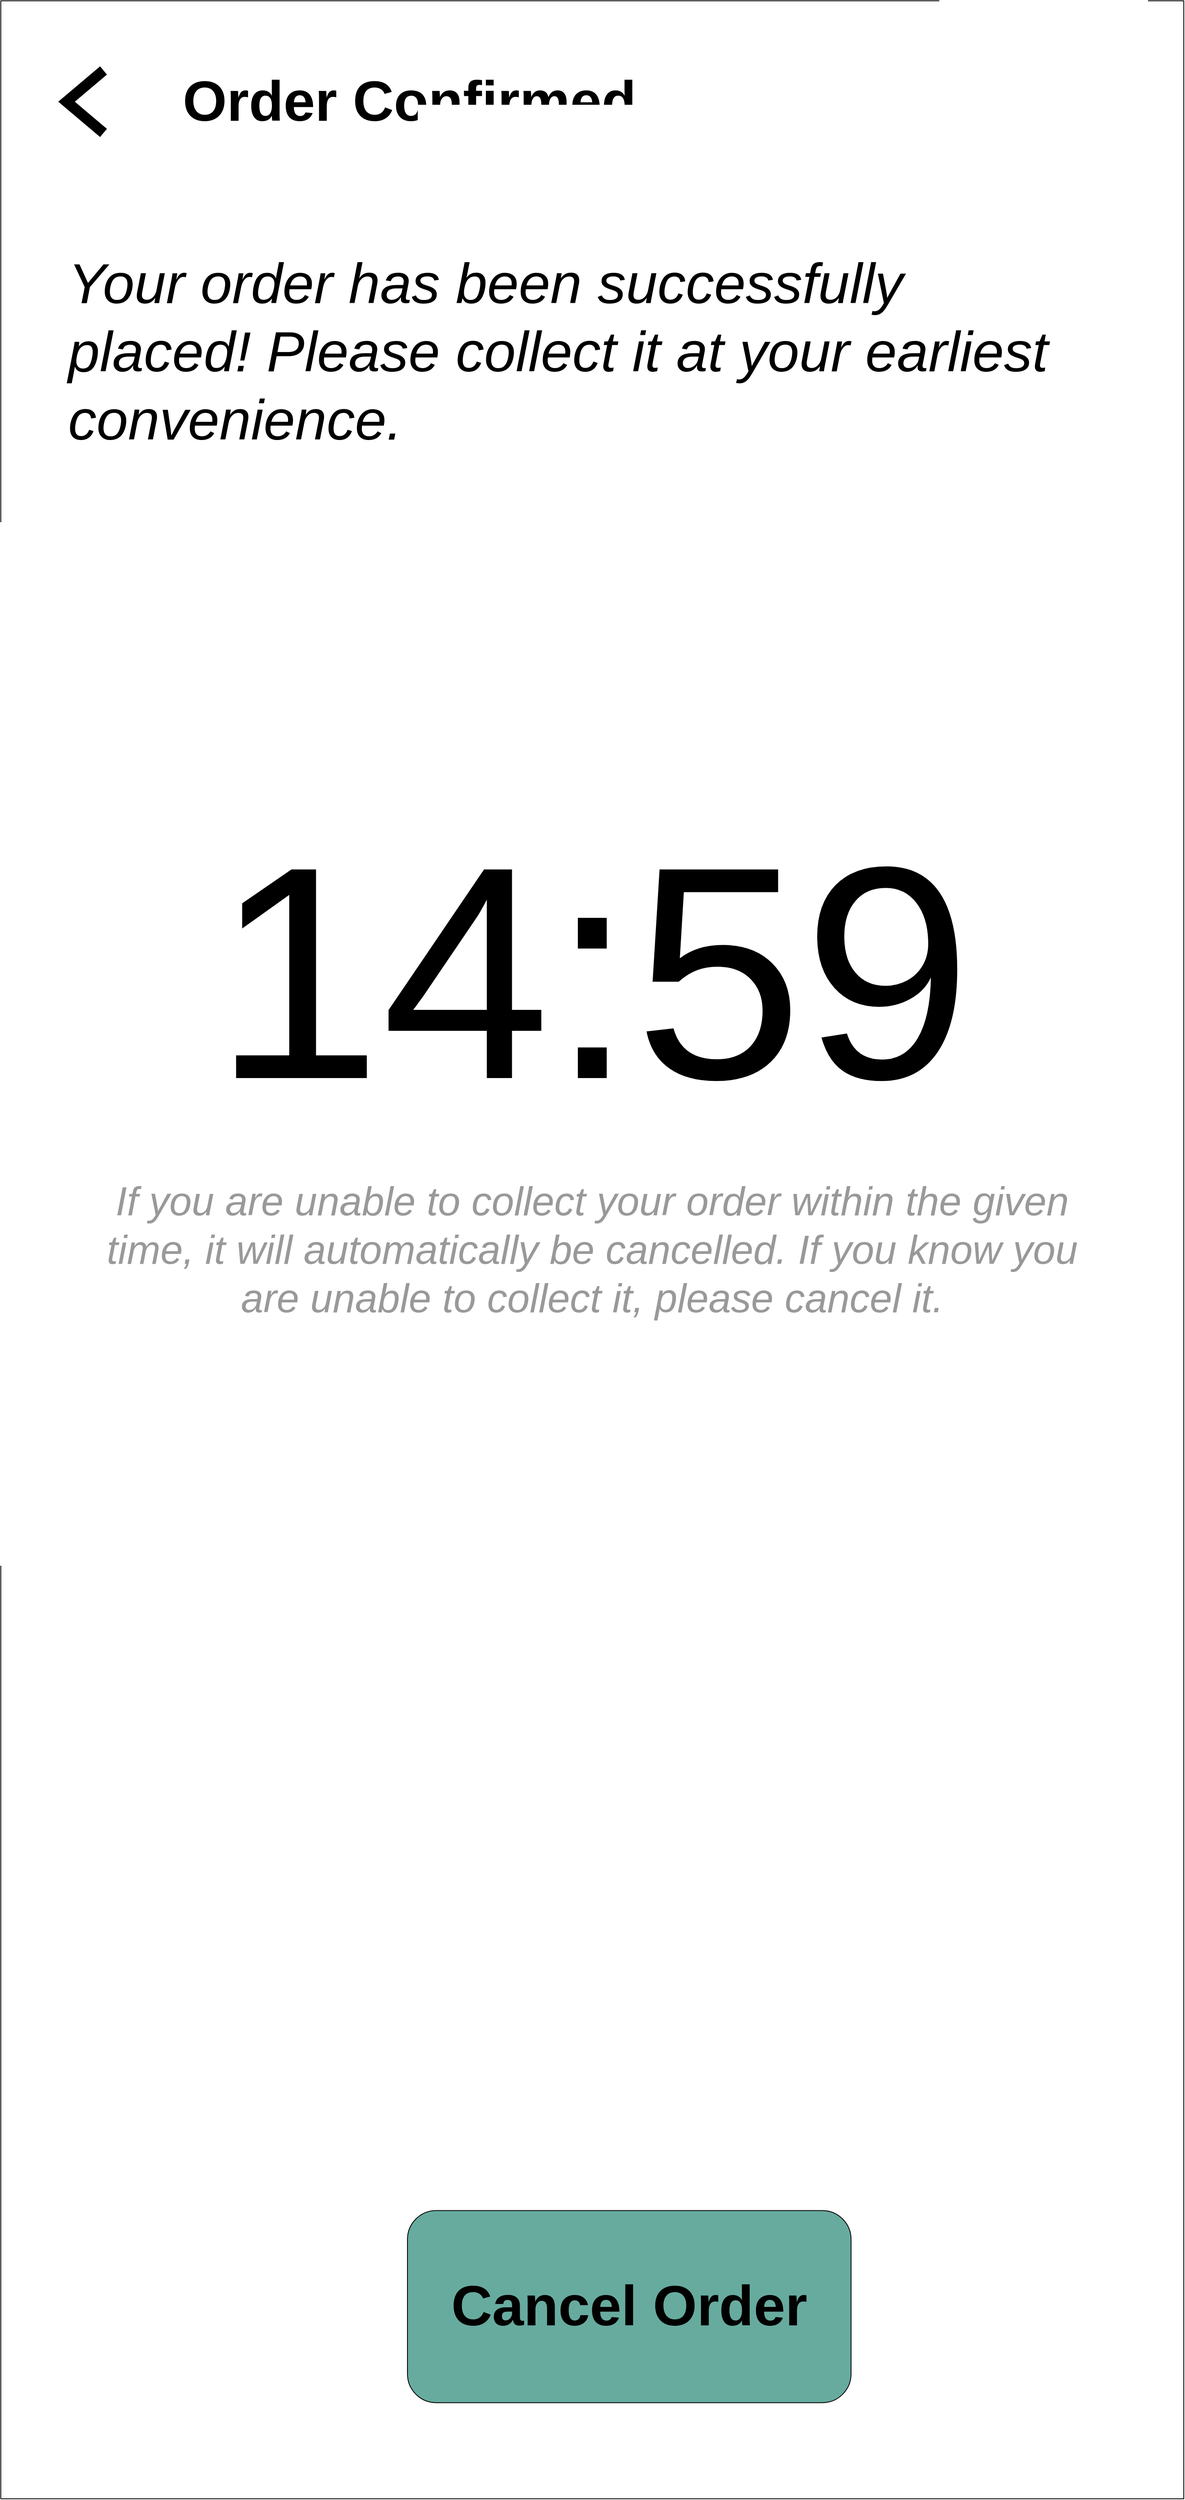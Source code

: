 <mxfile version="15.5.4" type="device"><diagram id="uqgERvFBEYAKw_KhaMxy" name="Page-1"><mxGraphModel dx="5610" dy="2995" grid="1" gridSize="10" guides="1" tooltips="1" connect="1" arrows="1" fold="1" page="1" pageScale="1" pageWidth="850" pageHeight="1100" math="0" shadow="0"><root><mxCell id="0"/><mxCell id="1" parent="0"/><mxCell id="I4rM0h99X4sRNxW10mp9-1" value="" style="rounded=0;whiteSpace=wrap;html=1;fontSize=69;" parent="1" vertex="1"><mxGeometry x="-990" y="-70" width="1440" height="3040" as="geometry"/></mxCell><mxCell id="I4rM0h99X4sRNxW10mp9-5" value="Order Confirmed" style="text;html=1;strokeColor=none;fillColor=none;align=center;verticalAlign=middle;whiteSpace=wrap;rounded=0;fontStyle=1;fontSize=69;" parent="1" vertex="1"><mxGeometry x="-796.5" y="-34.92" width="606.5" height="175.38" as="geometry"/></mxCell><mxCell id="I4rM0h99X4sRNxW10mp9-7" value="Your order has been successfully placed! Please collect it at your earliest convenience." style="text;html=1;strokeColor=none;fillColor=none;align=left;verticalAlign=middle;whiteSpace=wrap;rounded=0;fontStyle=2;fontSize=69;" parent="1" vertex="1"><mxGeometry x="-910" y="270" width="1240" height="175.38" as="geometry"/></mxCell><mxCell id="I4rM0h99X4sRNxW10mp9-8" value="14:59" style="text;html=1;strokeColor=none;fillColor=none;align=center;verticalAlign=middle;whiteSpace=wrap;rounded=0;fontSize=369;" parent="1" vertex="1"><mxGeometry x="-495" y="937.846" width="450" height="350.769" as="geometry"/></mxCell><mxCell id="I4rM0h99X4sRNxW10mp9-10" value="&lt;font color=&quot;#999999&quot; style=&quot;font-size: 49px;&quot;&gt;If you are unable to collect your order within the given time, it will automatically be cancelled. If you know you are unable to collect it, please cancel it.&lt;/font&gt;" style="text;html=1;strokeColor=none;fillColor=none;align=center;verticalAlign=middle;whiteSpace=wrap;rounded=0;fontStyle=2;fontSize=49;" parent="1" vertex="1"><mxGeometry x="-900" y="1362.538" width="1260" height="175.385" as="geometry"/></mxCell><mxCell id="I4rM0h99X4sRNxW10mp9-11" value="&lt;font color=&quot;#000000&quot; style=&quot;background-color: rgb(103, 171, 159); font-size: 69px;&quot;&gt;&lt;b style=&quot;font-size: 69px;&quot;&gt;Cancel Order&lt;/b&gt;&lt;/font&gt;" style="rounded=1;whiteSpace=wrap;html=1;fontSize=69;fontColor=#999999;fillColor=#67AB9F;" parent="1" vertex="1"><mxGeometry x="-495" y="2619.231" width="540" height="233.846" as="geometry"/></mxCell><mxCell id="_FWMJBcwlH74Cc9QxCZw-4" value="" style="endArrow=none;html=1;rounded=0;fontSize=65;fontColor=#CCCCCC;strokeWidth=13;" edge="1" parent="1"><mxGeometry width="50" height="50" relative="1" as="geometry"><mxPoint x="-865" y="90.77" as="sourcePoint"/><mxPoint x="-865" y="14.77" as="targetPoint"/><Array as="points"><mxPoint x="-910" y="52.77"/></Array></mxGeometry></mxCell></root></mxGraphModel></diagram></mxfile>